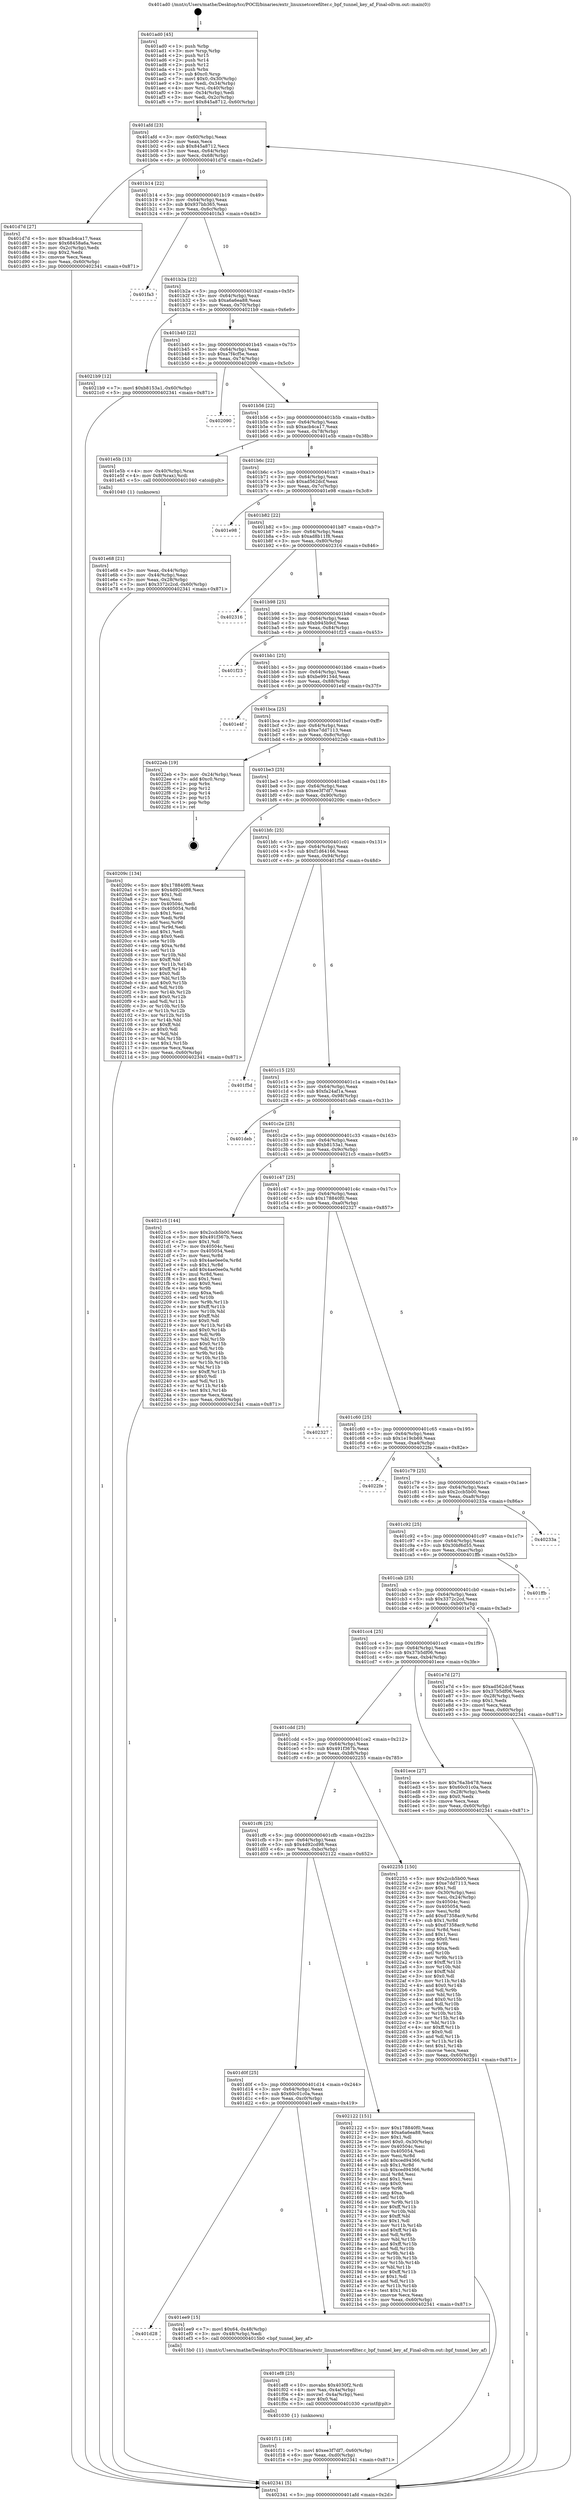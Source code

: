 digraph "0x401ad0" {
  label = "0x401ad0 (/mnt/c/Users/mathe/Desktop/tcc/POCII/binaries/extr_linuxnetcorefilter.c_bpf_tunnel_key_af_Final-ollvm.out::main(0))"
  labelloc = "t"
  node[shape=record]

  Entry [label="",width=0.3,height=0.3,shape=circle,fillcolor=black,style=filled]
  "0x401afd" [label="{
     0x401afd [23]\l
     | [instrs]\l
     &nbsp;&nbsp;0x401afd \<+3\>: mov -0x60(%rbp),%eax\l
     &nbsp;&nbsp;0x401b00 \<+2\>: mov %eax,%ecx\l
     &nbsp;&nbsp;0x401b02 \<+6\>: sub $0x845a8712,%ecx\l
     &nbsp;&nbsp;0x401b08 \<+3\>: mov %eax,-0x64(%rbp)\l
     &nbsp;&nbsp;0x401b0b \<+3\>: mov %ecx,-0x68(%rbp)\l
     &nbsp;&nbsp;0x401b0e \<+6\>: je 0000000000401d7d \<main+0x2ad\>\l
  }"]
  "0x401d7d" [label="{
     0x401d7d [27]\l
     | [instrs]\l
     &nbsp;&nbsp;0x401d7d \<+5\>: mov $0xacb4ca17,%eax\l
     &nbsp;&nbsp;0x401d82 \<+5\>: mov $0x68458a6a,%ecx\l
     &nbsp;&nbsp;0x401d87 \<+3\>: mov -0x2c(%rbp),%edx\l
     &nbsp;&nbsp;0x401d8a \<+3\>: cmp $0x2,%edx\l
     &nbsp;&nbsp;0x401d8d \<+3\>: cmovne %ecx,%eax\l
     &nbsp;&nbsp;0x401d90 \<+3\>: mov %eax,-0x60(%rbp)\l
     &nbsp;&nbsp;0x401d93 \<+5\>: jmp 0000000000402341 \<main+0x871\>\l
  }"]
  "0x401b14" [label="{
     0x401b14 [22]\l
     | [instrs]\l
     &nbsp;&nbsp;0x401b14 \<+5\>: jmp 0000000000401b19 \<main+0x49\>\l
     &nbsp;&nbsp;0x401b19 \<+3\>: mov -0x64(%rbp),%eax\l
     &nbsp;&nbsp;0x401b1c \<+5\>: sub $0x937bb365,%eax\l
     &nbsp;&nbsp;0x401b21 \<+3\>: mov %eax,-0x6c(%rbp)\l
     &nbsp;&nbsp;0x401b24 \<+6\>: je 0000000000401fa3 \<main+0x4d3\>\l
  }"]
  "0x402341" [label="{
     0x402341 [5]\l
     | [instrs]\l
     &nbsp;&nbsp;0x402341 \<+5\>: jmp 0000000000401afd \<main+0x2d\>\l
  }"]
  "0x401ad0" [label="{
     0x401ad0 [45]\l
     | [instrs]\l
     &nbsp;&nbsp;0x401ad0 \<+1\>: push %rbp\l
     &nbsp;&nbsp;0x401ad1 \<+3\>: mov %rsp,%rbp\l
     &nbsp;&nbsp;0x401ad4 \<+2\>: push %r15\l
     &nbsp;&nbsp;0x401ad6 \<+2\>: push %r14\l
     &nbsp;&nbsp;0x401ad8 \<+2\>: push %r12\l
     &nbsp;&nbsp;0x401ada \<+1\>: push %rbx\l
     &nbsp;&nbsp;0x401adb \<+7\>: sub $0xc0,%rsp\l
     &nbsp;&nbsp;0x401ae2 \<+7\>: movl $0x0,-0x30(%rbp)\l
     &nbsp;&nbsp;0x401ae9 \<+3\>: mov %edi,-0x34(%rbp)\l
     &nbsp;&nbsp;0x401aec \<+4\>: mov %rsi,-0x40(%rbp)\l
     &nbsp;&nbsp;0x401af0 \<+3\>: mov -0x34(%rbp),%edi\l
     &nbsp;&nbsp;0x401af3 \<+3\>: mov %edi,-0x2c(%rbp)\l
     &nbsp;&nbsp;0x401af6 \<+7\>: movl $0x845a8712,-0x60(%rbp)\l
  }"]
  Exit [label="",width=0.3,height=0.3,shape=circle,fillcolor=black,style=filled,peripheries=2]
  "0x401fa3" [label="{
     0x401fa3\l
  }", style=dashed]
  "0x401b2a" [label="{
     0x401b2a [22]\l
     | [instrs]\l
     &nbsp;&nbsp;0x401b2a \<+5\>: jmp 0000000000401b2f \<main+0x5f\>\l
     &nbsp;&nbsp;0x401b2f \<+3\>: mov -0x64(%rbp),%eax\l
     &nbsp;&nbsp;0x401b32 \<+5\>: sub $0xa6a6ea88,%eax\l
     &nbsp;&nbsp;0x401b37 \<+3\>: mov %eax,-0x70(%rbp)\l
     &nbsp;&nbsp;0x401b3a \<+6\>: je 00000000004021b9 \<main+0x6e9\>\l
  }"]
  "0x401f11" [label="{
     0x401f11 [18]\l
     | [instrs]\l
     &nbsp;&nbsp;0x401f11 \<+7\>: movl $0xee3f7df7,-0x60(%rbp)\l
     &nbsp;&nbsp;0x401f18 \<+6\>: mov %eax,-0xd0(%rbp)\l
     &nbsp;&nbsp;0x401f1e \<+5\>: jmp 0000000000402341 \<main+0x871\>\l
  }"]
  "0x4021b9" [label="{
     0x4021b9 [12]\l
     | [instrs]\l
     &nbsp;&nbsp;0x4021b9 \<+7\>: movl $0xb8153a1,-0x60(%rbp)\l
     &nbsp;&nbsp;0x4021c0 \<+5\>: jmp 0000000000402341 \<main+0x871\>\l
  }"]
  "0x401b40" [label="{
     0x401b40 [22]\l
     | [instrs]\l
     &nbsp;&nbsp;0x401b40 \<+5\>: jmp 0000000000401b45 \<main+0x75\>\l
     &nbsp;&nbsp;0x401b45 \<+3\>: mov -0x64(%rbp),%eax\l
     &nbsp;&nbsp;0x401b48 \<+5\>: sub $0xa7f4cf5e,%eax\l
     &nbsp;&nbsp;0x401b4d \<+3\>: mov %eax,-0x74(%rbp)\l
     &nbsp;&nbsp;0x401b50 \<+6\>: je 0000000000402090 \<main+0x5c0\>\l
  }"]
  "0x401ef8" [label="{
     0x401ef8 [25]\l
     | [instrs]\l
     &nbsp;&nbsp;0x401ef8 \<+10\>: movabs $0x4030f2,%rdi\l
     &nbsp;&nbsp;0x401f02 \<+4\>: mov %ax,-0x4a(%rbp)\l
     &nbsp;&nbsp;0x401f06 \<+4\>: movzwl -0x4a(%rbp),%esi\l
     &nbsp;&nbsp;0x401f0a \<+2\>: mov $0x0,%al\l
     &nbsp;&nbsp;0x401f0c \<+5\>: call 0000000000401030 \<printf@plt\>\l
     | [calls]\l
     &nbsp;&nbsp;0x401030 \{1\} (unknown)\l
  }"]
  "0x402090" [label="{
     0x402090\l
  }", style=dashed]
  "0x401b56" [label="{
     0x401b56 [22]\l
     | [instrs]\l
     &nbsp;&nbsp;0x401b56 \<+5\>: jmp 0000000000401b5b \<main+0x8b\>\l
     &nbsp;&nbsp;0x401b5b \<+3\>: mov -0x64(%rbp),%eax\l
     &nbsp;&nbsp;0x401b5e \<+5\>: sub $0xacb4ca17,%eax\l
     &nbsp;&nbsp;0x401b63 \<+3\>: mov %eax,-0x78(%rbp)\l
     &nbsp;&nbsp;0x401b66 \<+6\>: je 0000000000401e5b \<main+0x38b\>\l
  }"]
  "0x401d28" [label="{
     0x401d28\l
  }", style=dashed]
  "0x401e5b" [label="{
     0x401e5b [13]\l
     | [instrs]\l
     &nbsp;&nbsp;0x401e5b \<+4\>: mov -0x40(%rbp),%rax\l
     &nbsp;&nbsp;0x401e5f \<+4\>: mov 0x8(%rax),%rdi\l
     &nbsp;&nbsp;0x401e63 \<+5\>: call 0000000000401040 \<atoi@plt\>\l
     | [calls]\l
     &nbsp;&nbsp;0x401040 \{1\} (unknown)\l
  }"]
  "0x401b6c" [label="{
     0x401b6c [22]\l
     | [instrs]\l
     &nbsp;&nbsp;0x401b6c \<+5\>: jmp 0000000000401b71 \<main+0xa1\>\l
     &nbsp;&nbsp;0x401b71 \<+3\>: mov -0x64(%rbp),%eax\l
     &nbsp;&nbsp;0x401b74 \<+5\>: sub $0xad562dcf,%eax\l
     &nbsp;&nbsp;0x401b79 \<+3\>: mov %eax,-0x7c(%rbp)\l
     &nbsp;&nbsp;0x401b7c \<+6\>: je 0000000000401e98 \<main+0x3c8\>\l
  }"]
  "0x401e68" [label="{
     0x401e68 [21]\l
     | [instrs]\l
     &nbsp;&nbsp;0x401e68 \<+3\>: mov %eax,-0x44(%rbp)\l
     &nbsp;&nbsp;0x401e6b \<+3\>: mov -0x44(%rbp),%eax\l
     &nbsp;&nbsp;0x401e6e \<+3\>: mov %eax,-0x28(%rbp)\l
     &nbsp;&nbsp;0x401e71 \<+7\>: movl $0x3372c2cd,-0x60(%rbp)\l
     &nbsp;&nbsp;0x401e78 \<+5\>: jmp 0000000000402341 \<main+0x871\>\l
  }"]
  "0x401ee9" [label="{
     0x401ee9 [15]\l
     | [instrs]\l
     &nbsp;&nbsp;0x401ee9 \<+7\>: movl $0x64,-0x48(%rbp)\l
     &nbsp;&nbsp;0x401ef0 \<+3\>: mov -0x48(%rbp),%edi\l
     &nbsp;&nbsp;0x401ef3 \<+5\>: call 00000000004015b0 \<bpf_tunnel_key_af\>\l
     | [calls]\l
     &nbsp;&nbsp;0x4015b0 \{1\} (/mnt/c/Users/mathe/Desktop/tcc/POCII/binaries/extr_linuxnetcorefilter.c_bpf_tunnel_key_af_Final-ollvm.out::bpf_tunnel_key_af)\l
  }"]
  "0x401e98" [label="{
     0x401e98\l
  }", style=dashed]
  "0x401b82" [label="{
     0x401b82 [22]\l
     | [instrs]\l
     &nbsp;&nbsp;0x401b82 \<+5\>: jmp 0000000000401b87 \<main+0xb7\>\l
     &nbsp;&nbsp;0x401b87 \<+3\>: mov -0x64(%rbp),%eax\l
     &nbsp;&nbsp;0x401b8a \<+5\>: sub $0xad8b11f8,%eax\l
     &nbsp;&nbsp;0x401b8f \<+3\>: mov %eax,-0x80(%rbp)\l
     &nbsp;&nbsp;0x401b92 \<+6\>: je 0000000000402316 \<main+0x846\>\l
  }"]
  "0x401d0f" [label="{
     0x401d0f [25]\l
     | [instrs]\l
     &nbsp;&nbsp;0x401d0f \<+5\>: jmp 0000000000401d14 \<main+0x244\>\l
     &nbsp;&nbsp;0x401d14 \<+3\>: mov -0x64(%rbp),%eax\l
     &nbsp;&nbsp;0x401d17 \<+5\>: sub $0x60c01c0a,%eax\l
     &nbsp;&nbsp;0x401d1c \<+6\>: mov %eax,-0xc0(%rbp)\l
     &nbsp;&nbsp;0x401d22 \<+6\>: je 0000000000401ee9 \<main+0x419\>\l
  }"]
  "0x402316" [label="{
     0x402316\l
  }", style=dashed]
  "0x401b98" [label="{
     0x401b98 [25]\l
     | [instrs]\l
     &nbsp;&nbsp;0x401b98 \<+5\>: jmp 0000000000401b9d \<main+0xcd\>\l
     &nbsp;&nbsp;0x401b9d \<+3\>: mov -0x64(%rbp),%eax\l
     &nbsp;&nbsp;0x401ba0 \<+5\>: sub $0xb945b9cf,%eax\l
     &nbsp;&nbsp;0x401ba5 \<+6\>: mov %eax,-0x84(%rbp)\l
     &nbsp;&nbsp;0x401bab \<+6\>: je 0000000000401f23 \<main+0x453\>\l
  }"]
  "0x402122" [label="{
     0x402122 [151]\l
     | [instrs]\l
     &nbsp;&nbsp;0x402122 \<+5\>: mov $0x178840f0,%eax\l
     &nbsp;&nbsp;0x402127 \<+5\>: mov $0xa6a6ea88,%ecx\l
     &nbsp;&nbsp;0x40212c \<+2\>: mov $0x1,%dl\l
     &nbsp;&nbsp;0x40212e \<+7\>: movl $0x0,-0x30(%rbp)\l
     &nbsp;&nbsp;0x402135 \<+7\>: mov 0x40504c,%esi\l
     &nbsp;&nbsp;0x40213c \<+7\>: mov 0x405054,%edi\l
     &nbsp;&nbsp;0x402143 \<+3\>: mov %esi,%r8d\l
     &nbsp;&nbsp;0x402146 \<+7\>: add $0xced94366,%r8d\l
     &nbsp;&nbsp;0x40214d \<+4\>: sub $0x1,%r8d\l
     &nbsp;&nbsp;0x402151 \<+7\>: sub $0xced94366,%r8d\l
     &nbsp;&nbsp;0x402158 \<+4\>: imul %r8d,%esi\l
     &nbsp;&nbsp;0x40215c \<+3\>: and $0x1,%esi\l
     &nbsp;&nbsp;0x40215f \<+3\>: cmp $0x0,%esi\l
     &nbsp;&nbsp;0x402162 \<+4\>: sete %r9b\l
     &nbsp;&nbsp;0x402166 \<+3\>: cmp $0xa,%edi\l
     &nbsp;&nbsp;0x402169 \<+4\>: setl %r10b\l
     &nbsp;&nbsp;0x40216d \<+3\>: mov %r9b,%r11b\l
     &nbsp;&nbsp;0x402170 \<+4\>: xor $0xff,%r11b\l
     &nbsp;&nbsp;0x402174 \<+3\>: mov %r10b,%bl\l
     &nbsp;&nbsp;0x402177 \<+3\>: xor $0xff,%bl\l
     &nbsp;&nbsp;0x40217a \<+3\>: xor $0x1,%dl\l
     &nbsp;&nbsp;0x40217d \<+3\>: mov %r11b,%r14b\l
     &nbsp;&nbsp;0x402180 \<+4\>: and $0xff,%r14b\l
     &nbsp;&nbsp;0x402184 \<+3\>: and %dl,%r9b\l
     &nbsp;&nbsp;0x402187 \<+3\>: mov %bl,%r15b\l
     &nbsp;&nbsp;0x40218a \<+4\>: and $0xff,%r15b\l
     &nbsp;&nbsp;0x40218e \<+3\>: and %dl,%r10b\l
     &nbsp;&nbsp;0x402191 \<+3\>: or %r9b,%r14b\l
     &nbsp;&nbsp;0x402194 \<+3\>: or %r10b,%r15b\l
     &nbsp;&nbsp;0x402197 \<+3\>: xor %r15b,%r14b\l
     &nbsp;&nbsp;0x40219a \<+3\>: or %bl,%r11b\l
     &nbsp;&nbsp;0x40219d \<+4\>: xor $0xff,%r11b\l
     &nbsp;&nbsp;0x4021a1 \<+3\>: or $0x1,%dl\l
     &nbsp;&nbsp;0x4021a4 \<+3\>: and %dl,%r11b\l
     &nbsp;&nbsp;0x4021a7 \<+3\>: or %r11b,%r14b\l
     &nbsp;&nbsp;0x4021aa \<+4\>: test $0x1,%r14b\l
     &nbsp;&nbsp;0x4021ae \<+3\>: cmovne %ecx,%eax\l
     &nbsp;&nbsp;0x4021b1 \<+3\>: mov %eax,-0x60(%rbp)\l
     &nbsp;&nbsp;0x4021b4 \<+5\>: jmp 0000000000402341 \<main+0x871\>\l
  }"]
  "0x401f23" [label="{
     0x401f23\l
  }", style=dashed]
  "0x401bb1" [label="{
     0x401bb1 [25]\l
     | [instrs]\l
     &nbsp;&nbsp;0x401bb1 \<+5\>: jmp 0000000000401bb6 \<main+0xe6\>\l
     &nbsp;&nbsp;0x401bb6 \<+3\>: mov -0x64(%rbp),%eax\l
     &nbsp;&nbsp;0x401bb9 \<+5\>: sub $0xbe99134d,%eax\l
     &nbsp;&nbsp;0x401bbe \<+6\>: mov %eax,-0x88(%rbp)\l
     &nbsp;&nbsp;0x401bc4 \<+6\>: je 0000000000401e4f \<main+0x37f\>\l
  }"]
  "0x401cf6" [label="{
     0x401cf6 [25]\l
     | [instrs]\l
     &nbsp;&nbsp;0x401cf6 \<+5\>: jmp 0000000000401cfb \<main+0x22b\>\l
     &nbsp;&nbsp;0x401cfb \<+3\>: mov -0x64(%rbp),%eax\l
     &nbsp;&nbsp;0x401cfe \<+5\>: sub $0x4d92cd98,%eax\l
     &nbsp;&nbsp;0x401d03 \<+6\>: mov %eax,-0xbc(%rbp)\l
     &nbsp;&nbsp;0x401d09 \<+6\>: je 0000000000402122 \<main+0x652\>\l
  }"]
  "0x401e4f" [label="{
     0x401e4f\l
  }", style=dashed]
  "0x401bca" [label="{
     0x401bca [25]\l
     | [instrs]\l
     &nbsp;&nbsp;0x401bca \<+5\>: jmp 0000000000401bcf \<main+0xff\>\l
     &nbsp;&nbsp;0x401bcf \<+3\>: mov -0x64(%rbp),%eax\l
     &nbsp;&nbsp;0x401bd2 \<+5\>: sub $0xe7dd7113,%eax\l
     &nbsp;&nbsp;0x401bd7 \<+6\>: mov %eax,-0x8c(%rbp)\l
     &nbsp;&nbsp;0x401bdd \<+6\>: je 00000000004022eb \<main+0x81b\>\l
  }"]
  "0x402255" [label="{
     0x402255 [150]\l
     | [instrs]\l
     &nbsp;&nbsp;0x402255 \<+5\>: mov $0x2ccb5b00,%eax\l
     &nbsp;&nbsp;0x40225a \<+5\>: mov $0xe7dd7113,%ecx\l
     &nbsp;&nbsp;0x40225f \<+2\>: mov $0x1,%dl\l
     &nbsp;&nbsp;0x402261 \<+3\>: mov -0x30(%rbp),%esi\l
     &nbsp;&nbsp;0x402264 \<+3\>: mov %esi,-0x24(%rbp)\l
     &nbsp;&nbsp;0x402267 \<+7\>: mov 0x40504c,%esi\l
     &nbsp;&nbsp;0x40226e \<+7\>: mov 0x405054,%edi\l
     &nbsp;&nbsp;0x402275 \<+3\>: mov %esi,%r8d\l
     &nbsp;&nbsp;0x402278 \<+7\>: add $0xd7358ac9,%r8d\l
     &nbsp;&nbsp;0x40227f \<+4\>: sub $0x1,%r8d\l
     &nbsp;&nbsp;0x402283 \<+7\>: sub $0xd7358ac9,%r8d\l
     &nbsp;&nbsp;0x40228a \<+4\>: imul %r8d,%esi\l
     &nbsp;&nbsp;0x40228e \<+3\>: and $0x1,%esi\l
     &nbsp;&nbsp;0x402291 \<+3\>: cmp $0x0,%esi\l
     &nbsp;&nbsp;0x402294 \<+4\>: sete %r9b\l
     &nbsp;&nbsp;0x402298 \<+3\>: cmp $0xa,%edi\l
     &nbsp;&nbsp;0x40229b \<+4\>: setl %r10b\l
     &nbsp;&nbsp;0x40229f \<+3\>: mov %r9b,%r11b\l
     &nbsp;&nbsp;0x4022a2 \<+4\>: xor $0xff,%r11b\l
     &nbsp;&nbsp;0x4022a6 \<+3\>: mov %r10b,%bl\l
     &nbsp;&nbsp;0x4022a9 \<+3\>: xor $0xff,%bl\l
     &nbsp;&nbsp;0x4022ac \<+3\>: xor $0x0,%dl\l
     &nbsp;&nbsp;0x4022af \<+3\>: mov %r11b,%r14b\l
     &nbsp;&nbsp;0x4022b2 \<+4\>: and $0x0,%r14b\l
     &nbsp;&nbsp;0x4022b6 \<+3\>: and %dl,%r9b\l
     &nbsp;&nbsp;0x4022b9 \<+3\>: mov %bl,%r15b\l
     &nbsp;&nbsp;0x4022bc \<+4\>: and $0x0,%r15b\l
     &nbsp;&nbsp;0x4022c0 \<+3\>: and %dl,%r10b\l
     &nbsp;&nbsp;0x4022c3 \<+3\>: or %r9b,%r14b\l
     &nbsp;&nbsp;0x4022c6 \<+3\>: or %r10b,%r15b\l
     &nbsp;&nbsp;0x4022c9 \<+3\>: xor %r15b,%r14b\l
     &nbsp;&nbsp;0x4022cc \<+3\>: or %bl,%r11b\l
     &nbsp;&nbsp;0x4022cf \<+4\>: xor $0xff,%r11b\l
     &nbsp;&nbsp;0x4022d3 \<+3\>: or $0x0,%dl\l
     &nbsp;&nbsp;0x4022d6 \<+3\>: and %dl,%r11b\l
     &nbsp;&nbsp;0x4022d9 \<+3\>: or %r11b,%r14b\l
     &nbsp;&nbsp;0x4022dc \<+4\>: test $0x1,%r14b\l
     &nbsp;&nbsp;0x4022e0 \<+3\>: cmovne %ecx,%eax\l
     &nbsp;&nbsp;0x4022e3 \<+3\>: mov %eax,-0x60(%rbp)\l
     &nbsp;&nbsp;0x4022e6 \<+5\>: jmp 0000000000402341 \<main+0x871\>\l
  }"]
  "0x4022eb" [label="{
     0x4022eb [19]\l
     | [instrs]\l
     &nbsp;&nbsp;0x4022eb \<+3\>: mov -0x24(%rbp),%eax\l
     &nbsp;&nbsp;0x4022ee \<+7\>: add $0xc0,%rsp\l
     &nbsp;&nbsp;0x4022f5 \<+1\>: pop %rbx\l
     &nbsp;&nbsp;0x4022f6 \<+2\>: pop %r12\l
     &nbsp;&nbsp;0x4022f8 \<+2\>: pop %r14\l
     &nbsp;&nbsp;0x4022fa \<+2\>: pop %r15\l
     &nbsp;&nbsp;0x4022fc \<+1\>: pop %rbp\l
     &nbsp;&nbsp;0x4022fd \<+1\>: ret\l
  }"]
  "0x401be3" [label="{
     0x401be3 [25]\l
     | [instrs]\l
     &nbsp;&nbsp;0x401be3 \<+5\>: jmp 0000000000401be8 \<main+0x118\>\l
     &nbsp;&nbsp;0x401be8 \<+3\>: mov -0x64(%rbp),%eax\l
     &nbsp;&nbsp;0x401beb \<+5\>: sub $0xee3f7df7,%eax\l
     &nbsp;&nbsp;0x401bf0 \<+6\>: mov %eax,-0x90(%rbp)\l
     &nbsp;&nbsp;0x401bf6 \<+6\>: je 000000000040209c \<main+0x5cc\>\l
  }"]
  "0x401cdd" [label="{
     0x401cdd [25]\l
     | [instrs]\l
     &nbsp;&nbsp;0x401cdd \<+5\>: jmp 0000000000401ce2 \<main+0x212\>\l
     &nbsp;&nbsp;0x401ce2 \<+3\>: mov -0x64(%rbp),%eax\l
     &nbsp;&nbsp;0x401ce5 \<+5\>: sub $0x491f367b,%eax\l
     &nbsp;&nbsp;0x401cea \<+6\>: mov %eax,-0xb8(%rbp)\l
     &nbsp;&nbsp;0x401cf0 \<+6\>: je 0000000000402255 \<main+0x785\>\l
  }"]
  "0x40209c" [label="{
     0x40209c [134]\l
     | [instrs]\l
     &nbsp;&nbsp;0x40209c \<+5\>: mov $0x178840f0,%eax\l
     &nbsp;&nbsp;0x4020a1 \<+5\>: mov $0x4d92cd98,%ecx\l
     &nbsp;&nbsp;0x4020a6 \<+2\>: mov $0x1,%dl\l
     &nbsp;&nbsp;0x4020a8 \<+2\>: xor %esi,%esi\l
     &nbsp;&nbsp;0x4020aa \<+7\>: mov 0x40504c,%edi\l
     &nbsp;&nbsp;0x4020b1 \<+8\>: mov 0x405054,%r8d\l
     &nbsp;&nbsp;0x4020b9 \<+3\>: sub $0x1,%esi\l
     &nbsp;&nbsp;0x4020bc \<+3\>: mov %edi,%r9d\l
     &nbsp;&nbsp;0x4020bf \<+3\>: add %esi,%r9d\l
     &nbsp;&nbsp;0x4020c2 \<+4\>: imul %r9d,%edi\l
     &nbsp;&nbsp;0x4020c6 \<+3\>: and $0x1,%edi\l
     &nbsp;&nbsp;0x4020c9 \<+3\>: cmp $0x0,%edi\l
     &nbsp;&nbsp;0x4020cc \<+4\>: sete %r10b\l
     &nbsp;&nbsp;0x4020d0 \<+4\>: cmp $0xa,%r8d\l
     &nbsp;&nbsp;0x4020d4 \<+4\>: setl %r11b\l
     &nbsp;&nbsp;0x4020d8 \<+3\>: mov %r10b,%bl\l
     &nbsp;&nbsp;0x4020db \<+3\>: xor $0xff,%bl\l
     &nbsp;&nbsp;0x4020de \<+3\>: mov %r11b,%r14b\l
     &nbsp;&nbsp;0x4020e1 \<+4\>: xor $0xff,%r14b\l
     &nbsp;&nbsp;0x4020e5 \<+3\>: xor $0x0,%dl\l
     &nbsp;&nbsp;0x4020e8 \<+3\>: mov %bl,%r15b\l
     &nbsp;&nbsp;0x4020eb \<+4\>: and $0x0,%r15b\l
     &nbsp;&nbsp;0x4020ef \<+3\>: and %dl,%r10b\l
     &nbsp;&nbsp;0x4020f2 \<+3\>: mov %r14b,%r12b\l
     &nbsp;&nbsp;0x4020f5 \<+4\>: and $0x0,%r12b\l
     &nbsp;&nbsp;0x4020f9 \<+3\>: and %dl,%r11b\l
     &nbsp;&nbsp;0x4020fc \<+3\>: or %r10b,%r15b\l
     &nbsp;&nbsp;0x4020ff \<+3\>: or %r11b,%r12b\l
     &nbsp;&nbsp;0x402102 \<+3\>: xor %r12b,%r15b\l
     &nbsp;&nbsp;0x402105 \<+3\>: or %r14b,%bl\l
     &nbsp;&nbsp;0x402108 \<+3\>: xor $0xff,%bl\l
     &nbsp;&nbsp;0x40210b \<+3\>: or $0x0,%dl\l
     &nbsp;&nbsp;0x40210e \<+2\>: and %dl,%bl\l
     &nbsp;&nbsp;0x402110 \<+3\>: or %bl,%r15b\l
     &nbsp;&nbsp;0x402113 \<+4\>: test $0x1,%r15b\l
     &nbsp;&nbsp;0x402117 \<+3\>: cmovne %ecx,%eax\l
     &nbsp;&nbsp;0x40211a \<+3\>: mov %eax,-0x60(%rbp)\l
     &nbsp;&nbsp;0x40211d \<+5\>: jmp 0000000000402341 \<main+0x871\>\l
  }"]
  "0x401bfc" [label="{
     0x401bfc [25]\l
     | [instrs]\l
     &nbsp;&nbsp;0x401bfc \<+5\>: jmp 0000000000401c01 \<main+0x131\>\l
     &nbsp;&nbsp;0x401c01 \<+3\>: mov -0x64(%rbp),%eax\l
     &nbsp;&nbsp;0x401c04 \<+5\>: sub $0xf1d64166,%eax\l
     &nbsp;&nbsp;0x401c09 \<+6\>: mov %eax,-0x94(%rbp)\l
     &nbsp;&nbsp;0x401c0f \<+6\>: je 0000000000401f5d \<main+0x48d\>\l
  }"]
  "0x401ece" [label="{
     0x401ece [27]\l
     | [instrs]\l
     &nbsp;&nbsp;0x401ece \<+5\>: mov $0x76a3b478,%eax\l
     &nbsp;&nbsp;0x401ed3 \<+5\>: mov $0x60c01c0a,%ecx\l
     &nbsp;&nbsp;0x401ed8 \<+3\>: mov -0x28(%rbp),%edx\l
     &nbsp;&nbsp;0x401edb \<+3\>: cmp $0x0,%edx\l
     &nbsp;&nbsp;0x401ede \<+3\>: cmove %ecx,%eax\l
     &nbsp;&nbsp;0x401ee1 \<+3\>: mov %eax,-0x60(%rbp)\l
     &nbsp;&nbsp;0x401ee4 \<+5\>: jmp 0000000000402341 \<main+0x871\>\l
  }"]
  "0x401f5d" [label="{
     0x401f5d\l
  }", style=dashed]
  "0x401c15" [label="{
     0x401c15 [25]\l
     | [instrs]\l
     &nbsp;&nbsp;0x401c15 \<+5\>: jmp 0000000000401c1a \<main+0x14a\>\l
     &nbsp;&nbsp;0x401c1a \<+3\>: mov -0x64(%rbp),%eax\l
     &nbsp;&nbsp;0x401c1d \<+5\>: sub $0xfa24af1a,%eax\l
     &nbsp;&nbsp;0x401c22 \<+6\>: mov %eax,-0x98(%rbp)\l
     &nbsp;&nbsp;0x401c28 \<+6\>: je 0000000000401deb \<main+0x31b\>\l
  }"]
  "0x401cc4" [label="{
     0x401cc4 [25]\l
     | [instrs]\l
     &nbsp;&nbsp;0x401cc4 \<+5\>: jmp 0000000000401cc9 \<main+0x1f9\>\l
     &nbsp;&nbsp;0x401cc9 \<+3\>: mov -0x64(%rbp),%eax\l
     &nbsp;&nbsp;0x401ccc \<+5\>: sub $0x37b5df06,%eax\l
     &nbsp;&nbsp;0x401cd1 \<+6\>: mov %eax,-0xb4(%rbp)\l
     &nbsp;&nbsp;0x401cd7 \<+6\>: je 0000000000401ece \<main+0x3fe\>\l
  }"]
  "0x401deb" [label="{
     0x401deb\l
  }", style=dashed]
  "0x401c2e" [label="{
     0x401c2e [25]\l
     | [instrs]\l
     &nbsp;&nbsp;0x401c2e \<+5\>: jmp 0000000000401c33 \<main+0x163\>\l
     &nbsp;&nbsp;0x401c33 \<+3\>: mov -0x64(%rbp),%eax\l
     &nbsp;&nbsp;0x401c36 \<+5\>: sub $0xb8153a1,%eax\l
     &nbsp;&nbsp;0x401c3b \<+6\>: mov %eax,-0x9c(%rbp)\l
     &nbsp;&nbsp;0x401c41 \<+6\>: je 00000000004021c5 \<main+0x6f5\>\l
  }"]
  "0x401e7d" [label="{
     0x401e7d [27]\l
     | [instrs]\l
     &nbsp;&nbsp;0x401e7d \<+5\>: mov $0xad562dcf,%eax\l
     &nbsp;&nbsp;0x401e82 \<+5\>: mov $0x37b5df06,%ecx\l
     &nbsp;&nbsp;0x401e87 \<+3\>: mov -0x28(%rbp),%edx\l
     &nbsp;&nbsp;0x401e8a \<+3\>: cmp $0x1,%edx\l
     &nbsp;&nbsp;0x401e8d \<+3\>: cmovl %ecx,%eax\l
     &nbsp;&nbsp;0x401e90 \<+3\>: mov %eax,-0x60(%rbp)\l
     &nbsp;&nbsp;0x401e93 \<+5\>: jmp 0000000000402341 \<main+0x871\>\l
  }"]
  "0x4021c5" [label="{
     0x4021c5 [144]\l
     | [instrs]\l
     &nbsp;&nbsp;0x4021c5 \<+5\>: mov $0x2ccb5b00,%eax\l
     &nbsp;&nbsp;0x4021ca \<+5\>: mov $0x491f367b,%ecx\l
     &nbsp;&nbsp;0x4021cf \<+2\>: mov $0x1,%dl\l
     &nbsp;&nbsp;0x4021d1 \<+7\>: mov 0x40504c,%esi\l
     &nbsp;&nbsp;0x4021d8 \<+7\>: mov 0x405054,%edi\l
     &nbsp;&nbsp;0x4021df \<+3\>: mov %esi,%r8d\l
     &nbsp;&nbsp;0x4021e2 \<+7\>: sub $0x4ae0ee0a,%r8d\l
     &nbsp;&nbsp;0x4021e9 \<+4\>: sub $0x1,%r8d\l
     &nbsp;&nbsp;0x4021ed \<+7\>: add $0x4ae0ee0a,%r8d\l
     &nbsp;&nbsp;0x4021f4 \<+4\>: imul %r8d,%esi\l
     &nbsp;&nbsp;0x4021f8 \<+3\>: and $0x1,%esi\l
     &nbsp;&nbsp;0x4021fb \<+3\>: cmp $0x0,%esi\l
     &nbsp;&nbsp;0x4021fe \<+4\>: sete %r9b\l
     &nbsp;&nbsp;0x402202 \<+3\>: cmp $0xa,%edi\l
     &nbsp;&nbsp;0x402205 \<+4\>: setl %r10b\l
     &nbsp;&nbsp;0x402209 \<+3\>: mov %r9b,%r11b\l
     &nbsp;&nbsp;0x40220c \<+4\>: xor $0xff,%r11b\l
     &nbsp;&nbsp;0x402210 \<+3\>: mov %r10b,%bl\l
     &nbsp;&nbsp;0x402213 \<+3\>: xor $0xff,%bl\l
     &nbsp;&nbsp;0x402216 \<+3\>: xor $0x0,%dl\l
     &nbsp;&nbsp;0x402219 \<+3\>: mov %r11b,%r14b\l
     &nbsp;&nbsp;0x40221c \<+4\>: and $0x0,%r14b\l
     &nbsp;&nbsp;0x402220 \<+3\>: and %dl,%r9b\l
     &nbsp;&nbsp;0x402223 \<+3\>: mov %bl,%r15b\l
     &nbsp;&nbsp;0x402226 \<+4\>: and $0x0,%r15b\l
     &nbsp;&nbsp;0x40222a \<+3\>: and %dl,%r10b\l
     &nbsp;&nbsp;0x40222d \<+3\>: or %r9b,%r14b\l
     &nbsp;&nbsp;0x402230 \<+3\>: or %r10b,%r15b\l
     &nbsp;&nbsp;0x402233 \<+3\>: xor %r15b,%r14b\l
     &nbsp;&nbsp;0x402236 \<+3\>: or %bl,%r11b\l
     &nbsp;&nbsp;0x402239 \<+4\>: xor $0xff,%r11b\l
     &nbsp;&nbsp;0x40223d \<+3\>: or $0x0,%dl\l
     &nbsp;&nbsp;0x402240 \<+3\>: and %dl,%r11b\l
     &nbsp;&nbsp;0x402243 \<+3\>: or %r11b,%r14b\l
     &nbsp;&nbsp;0x402246 \<+4\>: test $0x1,%r14b\l
     &nbsp;&nbsp;0x40224a \<+3\>: cmovne %ecx,%eax\l
     &nbsp;&nbsp;0x40224d \<+3\>: mov %eax,-0x60(%rbp)\l
     &nbsp;&nbsp;0x402250 \<+5\>: jmp 0000000000402341 \<main+0x871\>\l
  }"]
  "0x401c47" [label="{
     0x401c47 [25]\l
     | [instrs]\l
     &nbsp;&nbsp;0x401c47 \<+5\>: jmp 0000000000401c4c \<main+0x17c\>\l
     &nbsp;&nbsp;0x401c4c \<+3\>: mov -0x64(%rbp),%eax\l
     &nbsp;&nbsp;0x401c4f \<+5\>: sub $0x178840f0,%eax\l
     &nbsp;&nbsp;0x401c54 \<+6\>: mov %eax,-0xa0(%rbp)\l
     &nbsp;&nbsp;0x401c5a \<+6\>: je 0000000000402327 \<main+0x857\>\l
  }"]
  "0x401cab" [label="{
     0x401cab [25]\l
     | [instrs]\l
     &nbsp;&nbsp;0x401cab \<+5\>: jmp 0000000000401cb0 \<main+0x1e0\>\l
     &nbsp;&nbsp;0x401cb0 \<+3\>: mov -0x64(%rbp),%eax\l
     &nbsp;&nbsp;0x401cb3 \<+5\>: sub $0x3372c2cd,%eax\l
     &nbsp;&nbsp;0x401cb8 \<+6\>: mov %eax,-0xb0(%rbp)\l
     &nbsp;&nbsp;0x401cbe \<+6\>: je 0000000000401e7d \<main+0x3ad\>\l
  }"]
  "0x402327" [label="{
     0x402327\l
  }", style=dashed]
  "0x401c60" [label="{
     0x401c60 [25]\l
     | [instrs]\l
     &nbsp;&nbsp;0x401c60 \<+5\>: jmp 0000000000401c65 \<main+0x195\>\l
     &nbsp;&nbsp;0x401c65 \<+3\>: mov -0x64(%rbp),%eax\l
     &nbsp;&nbsp;0x401c68 \<+5\>: sub $0x1e19cb69,%eax\l
     &nbsp;&nbsp;0x401c6d \<+6\>: mov %eax,-0xa4(%rbp)\l
     &nbsp;&nbsp;0x401c73 \<+6\>: je 00000000004022fe \<main+0x82e\>\l
  }"]
  "0x401ffb" [label="{
     0x401ffb\l
  }", style=dashed]
  "0x4022fe" [label="{
     0x4022fe\l
  }", style=dashed]
  "0x401c79" [label="{
     0x401c79 [25]\l
     | [instrs]\l
     &nbsp;&nbsp;0x401c79 \<+5\>: jmp 0000000000401c7e \<main+0x1ae\>\l
     &nbsp;&nbsp;0x401c7e \<+3\>: mov -0x64(%rbp),%eax\l
     &nbsp;&nbsp;0x401c81 \<+5\>: sub $0x2ccb5b00,%eax\l
     &nbsp;&nbsp;0x401c86 \<+6\>: mov %eax,-0xa8(%rbp)\l
     &nbsp;&nbsp;0x401c8c \<+6\>: je 000000000040233a \<main+0x86a\>\l
  }"]
  "0x401c92" [label="{
     0x401c92 [25]\l
     | [instrs]\l
     &nbsp;&nbsp;0x401c92 \<+5\>: jmp 0000000000401c97 \<main+0x1c7\>\l
     &nbsp;&nbsp;0x401c97 \<+3\>: mov -0x64(%rbp),%eax\l
     &nbsp;&nbsp;0x401c9a \<+5\>: sub $0x30bf6d55,%eax\l
     &nbsp;&nbsp;0x401c9f \<+6\>: mov %eax,-0xac(%rbp)\l
     &nbsp;&nbsp;0x401ca5 \<+6\>: je 0000000000401ffb \<main+0x52b\>\l
  }"]
  "0x40233a" [label="{
     0x40233a\l
  }", style=dashed]
  Entry -> "0x401ad0" [label=" 1"]
  "0x401afd" -> "0x401d7d" [label=" 1"]
  "0x401afd" -> "0x401b14" [label=" 10"]
  "0x401d7d" -> "0x402341" [label=" 1"]
  "0x401ad0" -> "0x401afd" [label=" 1"]
  "0x402341" -> "0x401afd" [label=" 10"]
  "0x4022eb" -> Exit [label=" 1"]
  "0x401b14" -> "0x401fa3" [label=" 0"]
  "0x401b14" -> "0x401b2a" [label=" 10"]
  "0x402255" -> "0x402341" [label=" 1"]
  "0x401b2a" -> "0x4021b9" [label=" 1"]
  "0x401b2a" -> "0x401b40" [label=" 9"]
  "0x4021c5" -> "0x402341" [label=" 1"]
  "0x401b40" -> "0x402090" [label=" 0"]
  "0x401b40" -> "0x401b56" [label=" 9"]
  "0x4021b9" -> "0x402341" [label=" 1"]
  "0x401b56" -> "0x401e5b" [label=" 1"]
  "0x401b56" -> "0x401b6c" [label=" 8"]
  "0x401e5b" -> "0x401e68" [label=" 1"]
  "0x401e68" -> "0x402341" [label=" 1"]
  "0x402122" -> "0x402341" [label=" 1"]
  "0x401b6c" -> "0x401e98" [label=" 0"]
  "0x401b6c" -> "0x401b82" [label=" 8"]
  "0x40209c" -> "0x402341" [label=" 1"]
  "0x401b82" -> "0x402316" [label=" 0"]
  "0x401b82" -> "0x401b98" [label=" 8"]
  "0x401ef8" -> "0x401f11" [label=" 1"]
  "0x401b98" -> "0x401f23" [label=" 0"]
  "0x401b98" -> "0x401bb1" [label=" 8"]
  "0x401ee9" -> "0x401ef8" [label=" 1"]
  "0x401bb1" -> "0x401e4f" [label=" 0"]
  "0x401bb1" -> "0x401bca" [label=" 8"]
  "0x401d0f" -> "0x401ee9" [label=" 1"]
  "0x401bca" -> "0x4022eb" [label=" 1"]
  "0x401bca" -> "0x401be3" [label=" 7"]
  "0x401f11" -> "0x402341" [label=" 1"]
  "0x401be3" -> "0x40209c" [label=" 1"]
  "0x401be3" -> "0x401bfc" [label=" 6"]
  "0x401cf6" -> "0x402122" [label=" 1"]
  "0x401bfc" -> "0x401f5d" [label=" 0"]
  "0x401bfc" -> "0x401c15" [label=" 6"]
  "0x401d0f" -> "0x401d28" [label=" 0"]
  "0x401c15" -> "0x401deb" [label=" 0"]
  "0x401c15" -> "0x401c2e" [label=" 6"]
  "0x401cdd" -> "0x402255" [label=" 1"]
  "0x401c2e" -> "0x4021c5" [label=" 1"]
  "0x401c2e" -> "0x401c47" [label=" 5"]
  "0x401cf6" -> "0x401d0f" [label=" 1"]
  "0x401c47" -> "0x402327" [label=" 0"]
  "0x401c47" -> "0x401c60" [label=" 5"]
  "0x401cc4" -> "0x401cdd" [label=" 3"]
  "0x401c60" -> "0x4022fe" [label=" 0"]
  "0x401c60" -> "0x401c79" [label=" 5"]
  "0x401cc4" -> "0x401ece" [label=" 1"]
  "0x401c79" -> "0x40233a" [label=" 0"]
  "0x401c79" -> "0x401c92" [label=" 5"]
  "0x401cdd" -> "0x401cf6" [label=" 2"]
  "0x401c92" -> "0x401ffb" [label=" 0"]
  "0x401c92" -> "0x401cab" [label=" 5"]
  "0x401ece" -> "0x402341" [label=" 1"]
  "0x401cab" -> "0x401e7d" [label=" 1"]
  "0x401cab" -> "0x401cc4" [label=" 4"]
  "0x401e7d" -> "0x402341" [label=" 1"]
}
